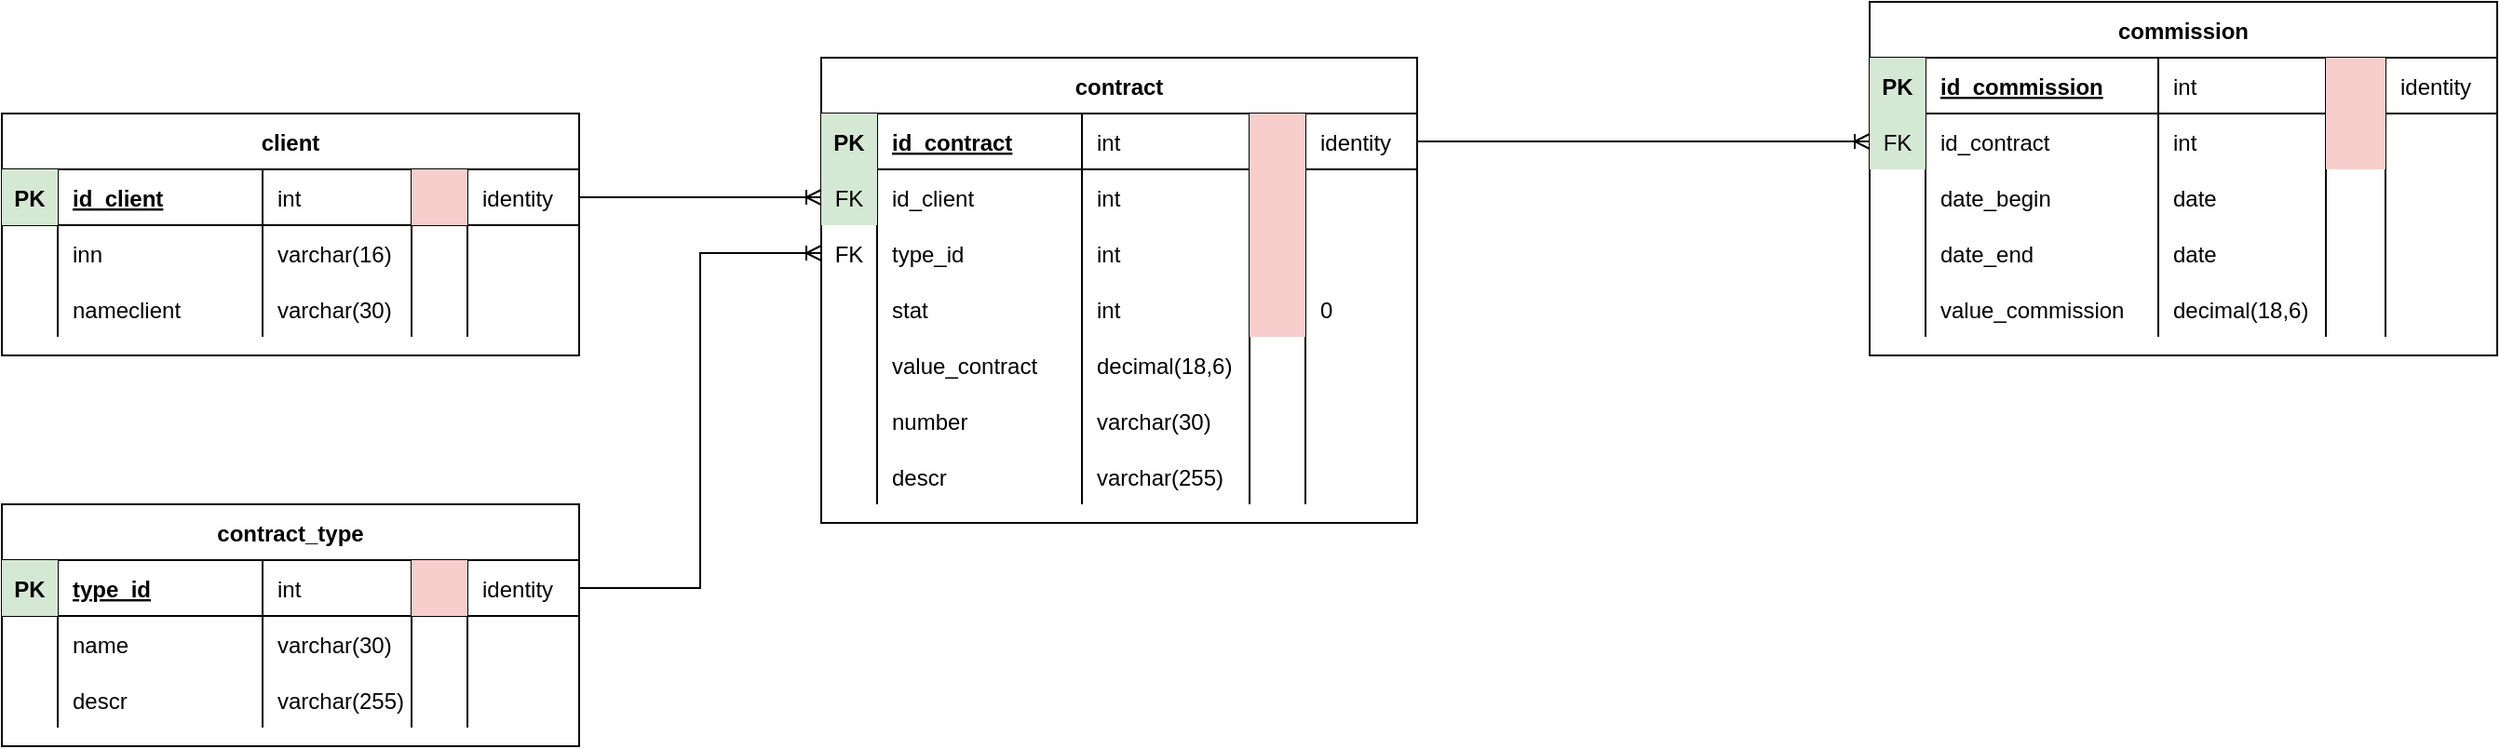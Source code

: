 <mxfile version="14.4.3" type="device"><diagram id="9k2fv5KclRtlIued2Hs8" name="Page-1"><mxGraphModel dx="813" dy="483" grid="1" gridSize="10" guides="1" tooltips="1" connect="1" arrows="1" fold="1" page="1" pageScale="1" pageWidth="850" pageHeight="1100" math="0" shadow="0"><root><mxCell id="0"/><mxCell id="1" parent="0"/><mxCell id="L2WwB42ne7cpkMLbWbpe-1" value="client" style="shape=table;startSize=30;container=1;collapsible=1;childLayout=tableLayout;fixedRows=1;rowLines=0;fontStyle=1;align=center;resizeLast=1;" parent="1" vertex="1"><mxGeometry x="90" y="300" width="310" height="130" as="geometry"/></mxCell><mxCell id="L2WwB42ne7cpkMLbWbpe-2" value="" style="shape=partialRectangle;collapsible=0;dropTarget=0;pointerEvents=0;fillColor=none;top=0;left=0;bottom=1;right=0;points=[[0,0.5],[1,0.5]];portConstraint=eastwest;" parent="L2WwB42ne7cpkMLbWbpe-1" vertex="1"><mxGeometry y="30" width="310" height="30" as="geometry"/></mxCell><mxCell id="L2WwB42ne7cpkMLbWbpe-3" value="PK" style="shape=partialRectangle;connectable=0;fillColor=#d5e8d4;top=0;left=0;bottom=0;right=0;fontStyle=1;overflow=hidden;strokeColor=#82b366;" parent="L2WwB42ne7cpkMLbWbpe-2" vertex="1"><mxGeometry width="30" height="30" as="geometry"/></mxCell><mxCell id="L2WwB42ne7cpkMLbWbpe-4" value="id_client" style="shape=partialRectangle;connectable=0;fillColor=none;top=0;left=0;bottom=0;right=0;align=left;spacingLeft=6;fontStyle=5;overflow=hidden;" parent="L2WwB42ne7cpkMLbWbpe-2" vertex="1"><mxGeometry x="30" width="110" height="30" as="geometry"/></mxCell><mxCell id="L2WwB42ne7cpkMLbWbpe-50" value="int" style="shape=partialRectangle;connectable=0;fillColor=none;top=0;left=0;bottom=0;right=0;align=left;spacingLeft=6;fontStyle=0;overflow=hidden;" parent="L2WwB42ne7cpkMLbWbpe-2" vertex="1"><mxGeometry x="140" width="80" height="30" as="geometry"/></mxCell><mxCell id="L2WwB42ne7cpkMLbWbpe-60" value="" style="shape=partialRectangle;connectable=0;fillColor=#f8cecc;top=0;left=0;bottom=0;right=0;align=left;spacingLeft=6;fontStyle=0;overflow=hidden;strokeColor=#b85450;" parent="L2WwB42ne7cpkMLbWbpe-2" vertex="1"><mxGeometry x="220" width="30" height="30" as="geometry"/></mxCell><mxCell id="z0fEVOChlHUDd8XPqZAE-51" value="identity" style="shape=partialRectangle;connectable=0;top=0;left=0;bottom=0;right=0;align=left;spacingLeft=6;fontStyle=0;overflow=hidden;fillColor=none;" vertex="1" parent="L2WwB42ne7cpkMLbWbpe-2"><mxGeometry x="250" width="60" height="30" as="geometry"/></mxCell><mxCell id="L2WwB42ne7cpkMLbWbpe-5" value="" style="shape=partialRectangle;collapsible=0;dropTarget=0;pointerEvents=0;fillColor=none;top=0;left=0;bottom=0;right=0;points=[[0,0.5],[1,0.5]];portConstraint=eastwest;" parent="L2WwB42ne7cpkMLbWbpe-1" vertex="1"><mxGeometry y="60" width="310" height="30" as="geometry"/></mxCell><mxCell id="L2WwB42ne7cpkMLbWbpe-6" value="" style="shape=partialRectangle;connectable=0;fillColor=none;top=0;left=0;bottom=0;right=0;editable=1;overflow=hidden;" parent="L2WwB42ne7cpkMLbWbpe-5" vertex="1"><mxGeometry width="30" height="30" as="geometry"/></mxCell><mxCell id="L2WwB42ne7cpkMLbWbpe-7" value="inn" style="shape=partialRectangle;connectable=0;fillColor=none;top=0;left=0;bottom=0;right=0;align=left;spacingLeft=6;overflow=hidden;fontStyle=0" parent="L2WwB42ne7cpkMLbWbpe-5" vertex="1"><mxGeometry x="30" width="110" height="30" as="geometry"/></mxCell><mxCell id="L2WwB42ne7cpkMLbWbpe-51" value="varchar(16)" style="shape=partialRectangle;connectable=0;fillColor=none;top=0;left=0;bottom=0;right=0;align=left;spacingLeft=6;overflow=hidden;" parent="L2WwB42ne7cpkMLbWbpe-5" vertex="1"><mxGeometry x="140" width="80" height="30" as="geometry"/></mxCell><mxCell id="L2WwB42ne7cpkMLbWbpe-61" value="" style="shape=partialRectangle;connectable=0;fillColor=none;top=0;left=0;bottom=0;right=0;align=left;spacingLeft=6;overflow=hidden;" parent="L2WwB42ne7cpkMLbWbpe-5" vertex="1"><mxGeometry x="220" width="30" height="30" as="geometry"/></mxCell><mxCell id="z0fEVOChlHUDd8XPqZAE-52" style="shape=partialRectangle;connectable=0;fillColor=none;top=0;left=0;bottom=0;right=0;align=left;spacingLeft=6;overflow=hidden;" vertex="1" parent="L2WwB42ne7cpkMLbWbpe-5"><mxGeometry x="250" width="60" height="30" as="geometry"/></mxCell><mxCell id="L2WwB42ne7cpkMLbWbpe-8" value="" style="shape=partialRectangle;collapsible=0;dropTarget=0;pointerEvents=0;fillColor=none;top=0;left=0;bottom=0;right=0;points=[[0,0.5],[1,0.5]];portConstraint=eastwest;" parent="L2WwB42ne7cpkMLbWbpe-1" vertex="1"><mxGeometry y="90" width="310" height="30" as="geometry"/></mxCell><mxCell id="L2WwB42ne7cpkMLbWbpe-9" value="" style="shape=partialRectangle;connectable=0;fillColor=none;top=0;left=0;bottom=0;right=0;editable=1;overflow=hidden;" parent="L2WwB42ne7cpkMLbWbpe-8" vertex="1"><mxGeometry width="30" height="30" as="geometry"/></mxCell><mxCell id="L2WwB42ne7cpkMLbWbpe-10" value="nameclient" style="shape=partialRectangle;connectable=0;fillColor=none;top=0;left=0;bottom=0;right=0;align=left;spacingLeft=6;overflow=hidden;" parent="L2WwB42ne7cpkMLbWbpe-8" vertex="1"><mxGeometry x="30" width="110" height="30" as="geometry"/></mxCell><mxCell id="L2WwB42ne7cpkMLbWbpe-52" value="varchar(30)" style="shape=partialRectangle;connectable=0;fillColor=none;top=0;left=0;bottom=0;right=0;align=left;spacingLeft=6;overflow=hidden;" parent="L2WwB42ne7cpkMLbWbpe-8" vertex="1"><mxGeometry x="140" width="80" height="30" as="geometry"/></mxCell><mxCell id="L2WwB42ne7cpkMLbWbpe-62" style="shape=partialRectangle;connectable=0;fillColor=none;top=0;left=0;bottom=0;right=0;align=left;spacingLeft=6;overflow=hidden;" parent="L2WwB42ne7cpkMLbWbpe-8" vertex="1"><mxGeometry x="220" width="30" height="30" as="geometry"/></mxCell><mxCell id="z0fEVOChlHUDd8XPqZAE-53" style="shape=partialRectangle;connectable=0;fillColor=none;top=0;left=0;bottom=0;right=0;align=left;spacingLeft=6;overflow=hidden;" vertex="1" parent="L2WwB42ne7cpkMLbWbpe-8"><mxGeometry x="250" width="60" height="30" as="geometry"/></mxCell><mxCell id="L2WwB42ne7cpkMLbWbpe-14" value="contract" style="shape=table;startSize=30;container=1;collapsible=1;childLayout=tableLayout;fixedRows=1;rowLines=0;fontStyle=1;align=center;resizeLast=1;" parent="1" vertex="1"><mxGeometry x="530" y="270" width="320" height="250" as="geometry"/></mxCell><mxCell id="L2WwB42ne7cpkMLbWbpe-15" value="" style="shape=partialRectangle;collapsible=0;dropTarget=0;pointerEvents=0;fillColor=none;top=0;left=0;bottom=1;right=0;points=[[0,0.5],[1,0.5]];portConstraint=eastwest;" parent="L2WwB42ne7cpkMLbWbpe-14" vertex="1"><mxGeometry y="30" width="320" height="30" as="geometry"/></mxCell><mxCell id="L2WwB42ne7cpkMLbWbpe-16" value="PK" style="shape=partialRectangle;connectable=0;fillColor=#d5e8d4;top=0;left=0;bottom=0;right=0;fontStyle=1;overflow=hidden;strokeColor=#82b366;" parent="L2WwB42ne7cpkMLbWbpe-15" vertex="1"><mxGeometry width="30" height="30" as="geometry"/></mxCell><mxCell id="L2WwB42ne7cpkMLbWbpe-17" value="id_contract" style="shape=partialRectangle;connectable=0;fillColor=none;top=0;left=0;bottom=0;right=0;align=left;spacingLeft=6;fontStyle=5;overflow=hidden;" parent="L2WwB42ne7cpkMLbWbpe-15" vertex="1"><mxGeometry x="30" width="110" height="30" as="geometry"/></mxCell><mxCell id="L2WwB42ne7cpkMLbWbpe-54" value="int" style="shape=partialRectangle;connectable=0;fillColor=none;top=0;left=0;bottom=0;right=0;align=left;spacingLeft=6;fontStyle=0;overflow=hidden;" parent="L2WwB42ne7cpkMLbWbpe-15" vertex="1"><mxGeometry x="140" width="90" height="30" as="geometry"/></mxCell><mxCell id="L2WwB42ne7cpkMLbWbpe-64" value="" style="shape=partialRectangle;connectable=0;top=0;left=0;bottom=0;right=0;align=left;spacingLeft=6;fontStyle=0;overflow=hidden;fillColor=#F8CECC;strokeWidth=1;shadow=0;perimeterSpacing=0;" parent="L2WwB42ne7cpkMLbWbpe-15" vertex="1"><mxGeometry x="230" width="30" height="30" as="geometry"/></mxCell><mxCell id="L2WwB42ne7cpkMLbWbpe-70" value="identity" style="shape=partialRectangle;connectable=0;fillColor=none;top=0;left=0;bottom=0;right=0;align=left;spacingLeft=6;fontStyle=0;overflow=hidden;" parent="L2WwB42ne7cpkMLbWbpe-15" vertex="1"><mxGeometry x="260" width="60" height="30" as="geometry"/></mxCell><mxCell id="L2WwB42ne7cpkMLbWbpe-18" value="" style="shape=partialRectangle;collapsible=0;dropTarget=0;pointerEvents=0;fillColor=none;top=0;left=0;bottom=0;right=0;points=[[0,0.5],[1,0.5]];portConstraint=eastwest;" parent="L2WwB42ne7cpkMLbWbpe-14" vertex="1"><mxGeometry y="60" width="320" height="30" as="geometry"/></mxCell><mxCell id="L2WwB42ne7cpkMLbWbpe-19" value="FK" style="shape=partialRectangle;connectable=0;fillColor=#d5e8d4;top=0;left=0;bottom=0;right=0;editable=1;overflow=hidden;strokeColor=#82b366;" parent="L2WwB42ne7cpkMLbWbpe-18" vertex="1"><mxGeometry width="30" height="30" as="geometry"/></mxCell><mxCell id="L2WwB42ne7cpkMLbWbpe-20" value="id_client" style="shape=partialRectangle;connectable=0;fillColor=none;top=0;left=0;bottom=0;right=0;align=left;spacingLeft=6;overflow=hidden;fontStyle=0;labelBackgroundColor=none;labelBorderColor=none;" parent="L2WwB42ne7cpkMLbWbpe-18" vertex="1"><mxGeometry x="30" width="110" height="30" as="geometry"/></mxCell><mxCell id="L2WwB42ne7cpkMLbWbpe-55" value="int" style="shape=partialRectangle;connectable=0;fillColor=none;top=0;left=0;bottom=0;right=0;align=left;spacingLeft=6;overflow=hidden;" parent="L2WwB42ne7cpkMLbWbpe-18" vertex="1"><mxGeometry x="140" width="90" height="30" as="geometry"/></mxCell><mxCell id="L2WwB42ne7cpkMLbWbpe-65" value="" style="shape=partialRectangle;connectable=0;fillColor=#f8cecc;top=0;left=0;bottom=0;right=0;align=left;spacingLeft=6;overflow=hidden;strokeWidth=1;" parent="L2WwB42ne7cpkMLbWbpe-18" vertex="1"><mxGeometry x="230" width="30" height="30" as="geometry"/></mxCell><mxCell id="L2WwB42ne7cpkMLbWbpe-71" style="shape=partialRectangle;connectable=0;fillColor=none;top=0;left=0;bottom=0;right=0;align=left;spacingLeft=6;overflow=hidden;" parent="L2WwB42ne7cpkMLbWbpe-18" vertex="1"><mxGeometry x="260" width="60" height="30" as="geometry"/></mxCell><mxCell id="L2WwB42ne7cpkMLbWbpe-46" value="" style="shape=partialRectangle;collapsible=0;dropTarget=0;pointerEvents=0;fillColor=none;top=0;left=0;bottom=0;right=0;points=[[0,0.5],[1,0.5]];portConstraint=eastwest;" parent="L2WwB42ne7cpkMLbWbpe-14" vertex="1"><mxGeometry y="90" width="320" height="30" as="geometry"/></mxCell><mxCell id="L2WwB42ne7cpkMLbWbpe-47" value="FK" style="shape=partialRectangle;connectable=0;fillColor=none;top=0;left=0;bottom=0;right=0;editable=1;overflow=hidden;" parent="L2WwB42ne7cpkMLbWbpe-46" vertex="1"><mxGeometry width="30" height="30" as="geometry"/></mxCell><mxCell id="L2WwB42ne7cpkMLbWbpe-48" value="type_id" style="shape=partialRectangle;connectable=0;fillColor=none;top=0;left=0;bottom=0;right=0;align=left;spacingLeft=6;overflow=hidden;" parent="L2WwB42ne7cpkMLbWbpe-46" vertex="1"><mxGeometry x="30" width="110" height="30" as="geometry"/></mxCell><mxCell id="L2WwB42ne7cpkMLbWbpe-56" value="int" style="shape=partialRectangle;connectable=0;fillColor=none;top=0;left=0;bottom=0;right=0;align=left;spacingLeft=6;overflow=hidden;" parent="L2WwB42ne7cpkMLbWbpe-46" vertex="1"><mxGeometry x="140" width="90" height="30" as="geometry"/></mxCell><mxCell id="L2WwB42ne7cpkMLbWbpe-66" value="" style="shape=partialRectangle;connectable=0;fillColor=#f8cecc;top=0;left=0;bottom=0;right=0;align=left;spacingLeft=6;overflow=hidden;strokeColor=#b85450;" parent="L2WwB42ne7cpkMLbWbpe-46" vertex="1"><mxGeometry x="230" width="30" height="30" as="geometry"/></mxCell><mxCell id="L2WwB42ne7cpkMLbWbpe-72" style="shape=partialRectangle;connectable=0;fillColor=none;top=0;left=0;bottom=0;right=0;align=left;spacingLeft=6;overflow=hidden;" parent="L2WwB42ne7cpkMLbWbpe-46" vertex="1"><mxGeometry x="260" width="60" height="30" as="geometry"/></mxCell><mxCell id="L2WwB42ne7cpkMLbWbpe-27" value="" style="shape=partialRectangle;collapsible=0;dropTarget=0;pointerEvents=0;fillColor=none;top=0;left=0;bottom=0;right=0;points=[[0,0.5],[1,0.5]];portConstraint=eastwest;" parent="L2WwB42ne7cpkMLbWbpe-14" vertex="1"><mxGeometry y="120" width="320" height="30" as="geometry"/></mxCell><mxCell id="L2WwB42ne7cpkMLbWbpe-28" value="" style="shape=partialRectangle;connectable=0;fillColor=none;top=0;left=0;bottom=0;right=0;editable=1;overflow=hidden;" parent="L2WwB42ne7cpkMLbWbpe-27" vertex="1"><mxGeometry width="30" height="30" as="geometry"/></mxCell><mxCell id="L2WwB42ne7cpkMLbWbpe-29" value="stat" style="shape=partialRectangle;connectable=0;fillColor=none;top=0;left=0;bottom=0;right=0;align=left;spacingLeft=6;overflow=hidden;" parent="L2WwB42ne7cpkMLbWbpe-27" vertex="1"><mxGeometry x="30" width="110" height="30" as="geometry"/></mxCell><mxCell id="L2WwB42ne7cpkMLbWbpe-59" value="int" style="shape=partialRectangle;connectable=0;fillColor=none;top=0;left=0;bottom=0;right=0;align=left;spacingLeft=6;overflow=hidden;" parent="L2WwB42ne7cpkMLbWbpe-27" vertex="1"><mxGeometry x="140" width="90" height="30" as="geometry"/></mxCell><mxCell id="L2WwB42ne7cpkMLbWbpe-69" value="" style="shape=partialRectangle;connectable=0;top=0;left=0;bottom=0;right=0;align=left;spacingLeft=6;overflow=hidden;fillColor=#f8cecc;strokeColor=#b85450;" parent="L2WwB42ne7cpkMLbWbpe-27" vertex="1"><mxGeometry x="230" width="30" height="30" as="geometry"/></mxCell><mxCell id="L2WwB42ne7cpkMLbWbpe-75" value="0" style="shape=partialRectangle;connectable=0;fillColor=none;top=0;left=0;bottom=0;right=0;align=left;spacingLeft=6;overflow=hidden;" parent="L2WwB42ne7cpkMLbWbpe-27" vertex="1"><mxGeometry x="260" width="60" height="30" as="geometry"/></mxCell><mxCell id="L2WwB42ne7cpkMLbWbpe-21" value="" style="shape=partialRectangle;collapsible=0;dropTarget=0;pointerEvents=0;fillColor=none;top=0;left=0;bottom=0;right=0;points=[[0,0.5],[1,0.5]];portConstraint=eastwest;" parent="L2WwB42ne7cpkMLbWbpe-14" vertex="1"><mxGeometry y="150" width="320" height="30" as="geometry"/></mxCell><mxCell id="L2WwB42ne7cpkMLbWbpe-22" value="" style="shape=partialRectangle;connectable=0;fillColor=none;top=0;left=0;bottom=0;right=0;editable=1;overflow=hidden;" parent="L2WwB42ne7cpkMLbWbpe-21" vertex="1"><mxGeometry width="30" height="30" as="geometry"/></mxCell><mxCell id="L2WwB42ne7cpkMLbWbpe-23" value="value_contract" style="shape=partialRectangle;connectable=0;fillColor=none;top=0;left=0;bottom=0;right=0;align=left;spacingLeft=6;overflow=hidden;" parent="L2WwB42ne7cpkMLbWbpe-21" vertex="1"><mxGeometry x="30" width="110" height="30" as="geometry"/></mxCell><mxCell id="L2WwB42ne7cpkMLbWbpe-57" value="decimal(18,6)" style="shape=partialRectangle;connectable=0;fillColor=none;top=0;left=0;bottom=0;right=0;align=left;spacingLeft=6;overflow=hidden;" parent="L2WwB42ne7cpkMLbWbpe-21" vertex="1"><mxGeometry x="140" width="90" height="30" as="geometry"/></mxCell><mxCell id="L2WwB42ne7cpkMLbWbpe-67" value="" style="shape=partialRectangle;connectable=0;fillColor=none;top=0;left=0;bottom=0;right=0;align=left;spacingLeft=6;overflow=hidden;" parent="L2WwB42ne7cpkMLbWbpe-21" vertex="1"><mxGeometry x="230" width="30" height="30" as="geometry"/></mxCell><mxCell id="L2WwB42ne7cpkMLbWbpe-73" value="" style="shape=partialRectangle;connectable=0;fillColor=none;top=0;left=0;bottom=0;right=0;align=left;spacingLeft=6;overflow=hidden;" parent="L2WwB42ne7cpkMLbWbpe-21" vertex="1"><mxGeometry x="260" width="60" height="30" as="geometry"/></mxCell><mxCell id="L2WwB42ne7cpkMLbWbpe-24" value="" style="shape=partialRectangle;collapsible=0;dropTarget=0;pointerEvents=0;fillColor=none;top=0;left=0;bottom=0;right=0;points=[[0,0.5],[1,0.5]];portConstraint=eastwest;" parent="L2WwB42ne7cpkMLbWbpe-14" vertex="1"><mxGeometry y="180" width="320" height="30" as="geometry"/></mxCell><mxCell id="L2WwB42ne7cpkMLbWbpe-25" value="" style="shape=partialRectangle;connectable=0;fillColor=none;top=0;left=0;bottom=0;right=0;editable=1;overflow=hidden;" parent="L2WwB42ne7cpkMLbWbpe-24" vertex="1"><mxGeometry width="30" height="30" as="geometry"/></mxCell><mxCell id="L2WwB42ne7cpkMLbWbpe-26" value="number" style="shape=partialRectangle;connectable=0;fillColor=none;top=0;left=0;bottom=0;right=0;align=left;spacingLeft=6;overflow=hidden;" parent="L2WwB42ne7cpkMLbWbpe-24" vertex="1"><mxGeometry x="30" width="110" height="30" as="geometry"/></mxCell><mxCell id="L2WwB42ne7cpkMLbWbpe-58" value="varchar(30)" style="shape=partialRectangle;connectable=0;fillColor=none;top=0;left=0;bottom=0;right=0;align=left;spacingLeft=6;overflow=hidden;" parent="L2WwB42ne7cpkMLbWbpe-24" vertex="1"><mxGeometry x="140" width="90" height="30" as="geometry"/></mxCell><mxCell id="L2WwB42ne7cpkMLbWbpe-68" style="shape=partialRectangle;connectable=0;fillColor=none;top=0;left=0;bottom=0;right=0;align=left;spacingLeft=6;overflow=hidden;" parent="L2WwB42ne7cpkMLbWbpe-24" vertex="1"><mxGeometry x="230" width="30" height="30" as="geometry"/></mxCell><mxCell id="L2WwB42ne7cpkMLbWbpe-74" style="shape=partialRectangle;connectable=0;fillColor=none;top=0;left=0;bottom=0;right=0;align=left;spacingLeft=6;overflow=hidden;" parent="L2WwB42ne7cpkMLbWbpe-24" vertex="1"><mxGeometry x="260" width="60" height="30" as="geometry"/></mxCell><mxCell id="z0fEVOChlHUDd8XPqZAE-1" style="shape=partialRectangle;collapsible=0;dropTarget=0;pointerEvents=0;fillColor=none;top=0;left=0;bottom=0;right=0;points=[[0,0.5],[1,0.5]];portConstraint=eastwest;" vertex="1" parent="L2WwB42ne7cpkMLbWbpe-14"><mxGeometry y="210" width="320" height="30" as="geometry"/></mxCell><mxCell id="z0fEVOChlHUDd8XPqZAE-2" style="shape=partialRectangle;connectable=0;fillColor=none;top=0;left=0;bottom=0;right=0;editable=1;overflow=hidden;" vertex="1" parent="z0fEVOChlHUDd8XPqZAE-1"><mxGeometry width="30" height="30" as="geometry"/></mxCell><mxCell id="z0fEVOChlHUDd8XPqZAE-3" value="descr" style="shape=partialRectangle;connectable=0;fillColor=none;top=0;left=0;bottom=0;right=0;align=left;spacingLeft=6;overflow=hidden;" vertex="1" parent="z0fEVOChlHUDd8XPqZAE-1"><mxGeometry x="30" width="110" height="30" as="geometry"/></mxCell><mxCell id="z0fEVOChlHUDd8XPqZAE-4" value="varchar(255)" style="shape=partialRectangle;connectable=0;fillColor=none;top=0;left=0;bottom=0;right=0;align=left;spacingLeft=6;overflow=hidden;" vertex="1" parent="z0fEVOChlHUDd8XPqZAE-1"><mxGeometry x="140" width="90" height="30" as="geometry"/></mxCell><mxCell id="z0fEVOChlHUDd8XPqZAE-5" style="shape=partialRectangle;connectable=0;fillColor=none;top=0;left=0;bottom=0;right=0;align=left;spacingLeft=6;overflow=hidden;" vertex="1" parent="z0fEVOChlHUDd8XPqZAE-1"><mxGeometry x="230" width="30" height="30" as="geometry"/></mxCell><mxCell id="z0fEVOChlHUDd8XPqZAE-6" style="shape=partialRectangle;connectable=0;fillColor=none;top=0;left=0;bottom=0;right=0;align=left;spacingLeft=6;overflow=hidden;" vertex="1" parent="z0fEVOChlHUDd8XPqZAE-1"><mxGeometry x="260" width="60" height="30" as="geometry"/></mxCell><mxCell id="L2WwB42ne7cpkMLbWbpe-49" value="" style="edgeStyle=orthogonalEdgeStyle;fontSize=12;html=1;endArrow=ERoneToMany;rounded=0;" parent="1" source="L2WwB42ne7cpkMLbWbpe-2" target="L2WwB42ne7cpkMLbWbpe-18" edge="1"><mxGeometry width="100" height="100" relative="1" as="geometry"><mxPoint x="400" y="470" as="sourcePoint"/><mxPoint x="500" y="370" as="targetPoint"/></mxGeometry></mxCell><mxCell id="z0fEVOChlHUDd8XPqZAE-7" value="commission" style="shape=table;startSize=30;container=1;collapsible=1;childLayout=tableLayout;fixedRows=1;rowLines=0;fontStyle=1;align=center;resizeLast=1;" vertex="1" parent="1"><mxGeometry x="1093" y="240" width="337" height="190" as="geometry"/></mxCell><mxCell id="z0fEVOChlHUDd8XPqZAE-8" value="" style="shape=partialRectangle;collapsible=0;dropTarget=0;pointerEvents=0;fillColor=none;top=0;left=0;bottom=1;right=0;points=[[0,0.5],[1,0.5]];portConstraint=eastwest;" vertex="1" parent="z0fEVOChlHUDd8XPqZAE-7"><mxGeometry y="30" width="337" height="30" as="geometry"/></mxCell><mxCell id="z0fEVOChlHUDd8XPqZAE-9" value="PK" style="shape=partialRectangle;connectable=0;fillColor=#d5e8d4;top=0;left=0;bottom=0;right=0;fontStyle=1;overflow=hidden;strokeColor=#82b366;" vertex="1" parent="z0fEVOChlHUDd8XPqZAE-8"><mxGeometry width="30" height="30" as="geometry"/></mxCell><mxCell id="z0fEVOChlHUDd8XPqZAE-10" value="id_commission" style="shape=partialRectangle;connectable=0;fillColor=none;top=0;left=0;bottom=0;right=0;align=left;spacingLeft=6;fontStyle=5;overflow=hidden;" vertex="1" parent="z0fEVOChlHUDd8XPqZAE-8"><mxGeometry x="30" width="125" height="30" as="geometry"/></mxCell><mxCell id="z0fEVOChlHUDd8XPqZAE-11" value="int" style="shape=partialRectangle;connectable=0;fillColor=none;top=0;left=0;bottom=0;right=0;align=left;spacingLeft=6;fontStyle=0;overflow=hidden;" vertex="1" parent="z0fEVOChlHUDd8XPqZAE-8"><mxGeometry x="155" width="90" height="30" as="geometry"/></mxCell><mxCell id="z0fEVOChlHUDd8XPqZAE-12" value="" style="shape=partialRectangle;connectable=0;fillColor=#f8cecc;top=0;left=0;bottom=0;right=0;align=left;spacingLeft=6;fontStyle=0;overflow=hidden;strokeColor=#b85450;" vertex="1" parent="z0fEVOChlHUDd8XPqZAE-8"><mxGeometry x="245" width="32" height="30" as="geometry"/></mxCell><mxCell id="z0fEVOChlHUDd8XPqZAE-13" value="identity" style="shape=partialRectangle;connectable=0;fillColor=none;top=0;left=0;bottom=0;right=0;align=left;spacingLeft=6;fontStyle=0;overflow=hidden;" vertex="1" parent="z0fEVOChlHUDd8XPqZAE-8"><mxGeometry x="277" width="60" height="30" as="geometry"/></mxCell><mxCell id="z0fEVOChlHUDd8XPqZAE-14" value="" style="shape=partialRectangle;collapsible=0;dropTarget=0;pointerEvents=0;fillColor=none;top=0;left=0;bottom=0;right=0;points=[[0,0.5],[1,0.5]];portConstraint=eastwest;" vertex="1" parent="z0fEVOChlHUDd8XPqZAE-7"><mxGeometry y="60" width="337" height="30" as="geometry"/></mxCell><mxCell id="z0fEVOChlHUDd8XPqZAE-15" value="FK" style="shape=partialRectangle;connectable=0;fillColor=#d5e8d4;top=0;left=0;bottom=0;right=0;editable=1;overflow=hidden;strokeColor=#82b366;" vertex="1" parent="z0fEVOChlHUDd8XPqZAE-14"><mxGeometry width="30" height="30" as="geometry"/></mxCell><mxCell id="z0fEVOChlHUDd8XPqZAE-16" value="id_contract" style="shape=partialRectangle;connectable=0;fillColor=none;top=0;left=0;bottom=0;right=0;align=left;spacingLeft=6;overflow=hidden;fontStyle=0;labelBackgroundColor=none;labelBorderColor=none;" vertex="1" parent="z0fEVOChlHUDd8XPqZAE-14"><mxGeometry x="30" width="125" height="30" as="geometry"/></mxCell><mxCell id="z0fEVOChlHUDd8XPqZAE-17" value="int" style="shape=partialRectangle;connectable=0;fillColor=none;top=0;left=0;bottom=0;right=0;align=left;spacingLeft=6;overflow=hidden;" vertex="1" parent="z0fEVOChlHUDd8XPqZAE-14"><mxGeometry x="155" width="90" height="30" as="geometry"/></mxCell><mxCell id="z0fEVOChlHUDd8XPqZAE-18" value="" style="shape=partialRectangle;connectable=0;fillColor=#f8cecc;top=0;left=0;bottom=0;right=0;align=left;spacingLeft=6;overflow=hidden;strokeColor=#b85450;" vertex="1" parent="z0fEVOChlHUDd8XPqZAE-14"><mxGeometry x="245" width="32" height="30" as="geometry"/></mxCell><mxCell id="z0fEVOChlHUDd8XPqZAE-19" style="shape=partialRectangle;connectable=0;fillColor=none;top=0;left=0;bottom=0;right=0;align=left;spacingLeft=6;overflow=hidden;" vertex="1" parent="z0fEVOChlHUDd8XPqZAE-14"><mxGeometry x="277" width="60" height="30" as="geometry"/></mxCell><mxCell id="z0fEVOChlHUDd8XPqZAE-26" value="" style="shape=partialRectangle;collapsible=0;dropTarget=0;pointerEvents=0;fillColor=none;top=0;left=0;bottom=0;right=0;points=[[0,0.5],[1,0.5]];portConstraint=eastwest;" vertex="1" parent="z0fEVOChlHUDd8XPqZAE-7"><mxGeometry y="90" width="337" height="30" as="geometry"/></mxCell><mxCell id="z0fEVOChlHUDd8XPqZAE-27" value="" style="shape=partialRectangle;connectable=0;fillColor=none;top=0;left=0;bottom=0;right=0;editable=1;overflow=hidden;" vertex="1" parent="z0fEVOChlHUDd8XPqZAE-26"><mxGeometry width="30" height="30" as="geometry"/></mxCell><mxCell id="z0fEVOChlHUDd8XPqZAE-28" value="date_begin" style="shape=partialRectangle;connectable=0;fillColor=none;top=0;left=0;bottom=0;right=0;align=left;spacingLeft=6;overflow=hidden;" vertex="1" parent="z0fEVOChlHUDd8XPqZAE-26"><mxGeometry x="30" width="125" height="30" as="geometry"/></mxCell><mxCell id="z0fEVOChlHUDd8XPqZAE-29" value="date" style="shape=partialRectangle;connectable=0;fillColor=none;top=0;left=0;bottom=0;right=0;align=left;spacingLeft=6;overflow=hidden;" vertex="1" parent="z0fEVOChlHUDd8XPqZAE-26"><mxGeometry x="155" width="90" height="30" as="geometry"/></mxCell><mxCell id="z0fEVOChlHUDd8XPqZAE-30" value="" style="shape=partialRectangle;connectable=0;fillColor=none;top=0;left=0;bottom=0;right=0;align=left;spacingLeft=6;overflow=hidden;" vertex="1" parent="z0fEVOChlHUDd8XPqZAE-26"><mxGeometry x="245" width="32" height="30" as="geometry"/></mxCell><mxCell id="z0fEVOChlHUDd8XPqZAE-31" value="" style="shape=partialRectangle;connectable=0;fillColor=none;top=0;left=0;bottom=0;right=0;align=left;spacingLeft=6;overflow=hidden;" vertex="1" parent="z0fEVOChlHUDd8XPqZAE-26"><mxGeometry x="277" width="60" height="30" as="geometry"/></mxCell><mxCell id="z0fEVOChlHUDd8XPqZAE-32" value="" style="shape=partialRectangle;collapsible=0;dropTarget=0;pointerEvents=0;fillColor=none;top=0;left=0;bottom=0;right=0;points=[[0,0.5],[1,0.5]];portConstraint=eastwest;" vertex="1" parent="z0fEVOChlHUDd8XPqZAE-7"><mxGeometry y="120" width="337" height="30" as="geometry"/></mxCell><mxCell id="z0fEVOChlHUDd8XPqZAE-33" value="" style="shape=partialRectangle;connectable=0;fillColor=none;top=0;left=0;bottom=0;right=0;editable=1;overflow=hidden;" vertex="1" parent="z0fEVOChlHUDd8XPqZAE-32"><mxGeometry width="30" height="30" as="geometry"/></mxCell><mxCell id="z0fEVOChlHUDd8XPqZAE-34" value="date_end" style="shape=partialRectangle;connectable=0;fillColor=none;top=0;left=0;bottom=0;right=0;align=left;spacingLeft=6;overflow=hidden;" vertex="1" parent="z0fEVOChlHUDd8XPqZAE-32"><mxGeometry x="30" width="125" height="30" as="geometry"/></mxCell><mxCell id="z0fEVOChlHUDd8XPqZAE-35" value="date" style="shape=partialRectangle;connectable=0;fillColor=none;top=0;left=0;bottom=0;right=0;align=left;spacingLeft=6;overflow=hidden;" vertex="1" parent="z0fEVOChlHUDd8XPqZAE-32"><mxGeometry x="155" width="90" height="30" as="geometry"/></mxCell><mxCell id="z0fEVOChlHUDd8XPqZAE-36" value="" style="shape=partialRectangle;connectable=0;fillColor=none;top=0;left=0;bottom=0;right=0;align=left;spacingLeft=6;overflow=hidden;" vertex="1" parent="z0fEVOChlHUDd8XPqZAE-32"><mxGeometry x="245" width="32" height="30" as="geometry"/></mxCell><mxCell id="z0fEVOChlHUDd8XPqZAE-37" value="" style="shape=partialRectangle;connectable=0;fillColor=none;top=0;left=0;bottom=0;right=0;align=left;spacingLeft=6;overflow=hidden;" vertex="1" parent="z0fEVOChlHUDd8XPqZAE-32"><mxGeometry x="277" width="60" height="30" as="geometry"/></mxCell><mxCell id="z0fEVOChlHUDd8XPqZAE-38" value="" style="shape=partialRectangle;collapsible=0;dropTarget=0;pointerEvents=0;fillColor=none;top=0;left=0;bottom=0;right=0;points=[[0,0.5],[1,0.5]];portConstraint=eastwest;" vertex="1" parent="z0fEVOChlHUDd8XPqZAE-7"><mxGeometry y="150" width="337" height="30" as="geometry"/></mxCell><mxCell id="z0fEVOChlHUDd8XPqZAE-39" value="" style="shape=partialRectangle;connectable=0;fillColor=none;top=0;left=0;bottom=0;right=0;editable=1;overflow=hidden;" vertex="1" parent="z0fEVOChlHUDd8XPqZAE-38"><mxGeometry width="30" height="30" as="geometry"/></mxCell><mxCell id="z0fEVOChlHUDd8XPqZAE-40" value="value_commission" style="shape=partialRectangle;connectable=0;fillColor=none;top=0;left=0;bottom=0;right=0;align=left;spacingLeft=6;overflow=hidden;" vertex="1" parent="z0fEVOChlHUDd8XPqZAE-38"><mxGeometry x="30" width="125" height="30" as="geometry"/></mxCell><mxCell id="z0fEVOChlHUDd8XPqZAE-41" value="decimal(18,6)" style="shape=partialRectangle;connectable=0;fillColor=none;top=0;left=0;bottom=0;right=0;align=left;spacingLeft=6;overflow=hidden;" vertex="1" parent="z0fEVOChlHUDd8XPqZAE-38"><mxGeometry x="155" width="90" height="30" as="geometry"/></mxCell><mxCell id="z0fEVOChlHUDd8XPqZAE-42" style="shape=partialRectangle;connectable=0;fillColor=none;top=0;left=0;bottom=0;right=0;align=left;spacingLeft=6;overflow=hidden;" vertex="1" parent="z0fEVOChlHUDd8XPqZAE-38"><mxGeometry x="245" width="32" height="30" as="geometry"/></mxCell><mxCell id="z0fEVOChlHUDd8XPqZAE-43" style="shape=partialRectangle;connectable=0;fillColor=none;top=0;left=0;bottom=0;right=0;align=left;spacingLeft=6;overflow=hidden;" vertex="1" parent="z0fEVOChlHUDd8XPqZAE-38"><mxGeometry x="277" width="60" height="30" as="geometry"/></mxCell><mxCell id="z0fEVOChlHUDd8XPqZAE-50" value="" style="edgeStyle=orthogonalEdgeStyle;fontSize=12;html=1;endArrow=ERoneToMany;rounded=0;" edge="1" parent="1" source="L2WwB42ne7cpkMLbWbpe-15" target="z0fEVOChlHUDd8XPqZAE-14"><mxGeometry width="100" height="100" relative="1" as="geometry"><mxPoint x="890" y="680" as="sourcePoint"/><mxPoint x="990" y="580" as="targetPoint"/></mxGeometry></mxCell><mxCell id="z0fEVOChlHUDd8XPqZAE-54" value="contract_type" style="shape=table;startSize=30;container=1;collapsible=1;childLayout=tableLayout;fixedRows=1;rowLines=0;fontStyle=1;align=center;resizeLast=1;" vertex="1" parent="1"><mxGeometry x="90" y="510" width="310" height="130" as="geometry"/></mxCell><mxCell id="z0fEVOChlHUDd8XPqZAE-55" value="" style="shape=partialRectangle;collapsible=0;dropTarget=0;pointerEvents=0;fillColor=none;top=0;left=0;bottom=1;right=0;points=[[0,0.5],[1,0.5]];portConstraint=eastwest;" vertex="1" parent="z0fEVOChlHUDd8XPqZAE-54"><mxGeometry y="30" width="310" height="30" as="geometry"/></mxCell><mxCell id="z0fEVOChlHUDd8XPqZAE-56" value="PK" style="shape=partialRectangle;connectable=0;fillColor=#d5e8d4;top=0;left=0;bottom=0;right=0;fontStyle=1;overflow=hidden;strokeColor=#82b366;" vertex="1" parent="z0fEVOChlHUDd8XPqZAE-55"><mxGeometry width="30" height="30" as="geometry"/></mxCell><mxCell id="z0fEVOChlHUDd8XPqZAE-57" value="type_id" style="shape=partialRectangle;connectable=0;fillColor=none;top=0;left=0;bottom=0;right=0;align=left;spacingLeft=6;fontStyle=5;overflow=hidden;" vertex="1" parent="z0fEVOChlHUDd8XPqZAE-55"><mxGeometry x="30" width="110" height="30" as="geometry"/></mxCell><mxCell id="z0fEVOChlHUDd8XPqZAE-58" value="int" style="shape=partialRectangle;connectable=0;fillColor=none;top=0;left=0;bottom=0;right=0;align=left;spacingLeft=6;fontStyle=0;overflow=hidden;" vertex="1" parent="z0fEVOChlHUDd8XPqZAE-55"><mxGeometry x="140" width="80" height="30" as="geometry"/></mxCell><mxCell id="z0fEVOChlHUDd8XPqZAE-59" value="" style="shape=partialRectangle;connectable=0;fillColor=#f8cecc;top=0;left=0;bottom=0;right=0;align=left;spacingLeft=6;fontStyle=0;overflow=hidden;strokeColor=#b85450;" vertex="1" parent="z0fEVOChlHUDd8XPqZAE-55"><mxGeometry x="220" width="30" height="30" as="geometry"/></mxCell><mxCell id="z0fEVOChlHUDd8XPqZAE-60" value="identity" style="shape=partialRectangle;connectable=0;top=0;left=0;bottom=0;right=0;align=left;spacingLeft=6;fontStyle=0;overflow=hidden;fillColor=none;" vertex="1" parent="z0fEVOChlHUDd8XPqZAE-55"><mxGeometry x="250" width="60" height="30" as="geometry"/></mxCell><mxCell id="z0fEVOChlHUDd8XPqZAE-67" value="" style="shape=partialRectangle;collapsible=0;dropTarget=0;pointerEvents=0;fillColor=none;top=0;left=0;bottom=0;right=0;points=[[0,0.5],[1,0.5]];portConstraint=eastwest;" vertex="1" parent="z0fEVOChlHUDd8XPqZAE-54"><mxGeometry y="60" width="310" height="30" as="geometry"/></mxCell><mxCell id="z0fEVOChlHUDd8XPqZAE-68" value="" style="shape=partialRectangle;connectable=0;fillColor=none;top=0;left=0;bottom=0;right=0;editable=1;overflow=hidden;" vertex="1" parent="z0fEVOChlHUDd8XPqZAE-67"><mxGeometry width="30" height="30" as="geometry"/></mxCell><mxCell id="z0fEVOChlHUDd8XPqZAE-69" value="name" style="shape=partialRectangle;connectable=0;fillColor=none;top=0;left=0;bottom=0;right=0;align=left;spacingLeft=6;overflow=hidden;" vertex="1" parent="z0fEVOChlHUDd8XPqZAE-67"><mxGeometry x="30" width="110" height="30" as="geometry"/></mxCell><mxCell id="z0fEVOChlHUDd8XPqZAE-70" value="varchar(30)" style="shape=partialRectangle;connectable=0;fillColor=none;top=0;left=0;bottom=0;right=0;align=left;spacingLeft=6;overflow=hidden;" vertex="1" parent="z0fEVOChlHUDd8XPqZAE-67"><mxGeometry x="140" width="80" height="30" as="geometry"/></mxCell><mxCell id="z0fEVOChlHUDd8XPqZAE-71" style="shape=partialRectangle;connectable=0;fillColor=none;top=0;left=0;bottom=0;right=0;align=left;spacingLeft=6;overflow=hidden;" vertex="1" parent="z0fEVOChlHUDd8XPqZAE-67"><mxGeometry x="220" width="30" height="30" as="geometry"/></mxCell><mxCell id="z0fEVOChlHUDd8XPqZAE-72" style="shape=partialRectangle;connectable=0;fillColor=none;top=0;left=0;bottom=0;right=0;align=left;spacingLeft=6;overflow=hidden;" vertex="1" parent="z0fEVOChlHUDd8XPqZAE-67"><mxGeometry x="250" width="60" height="30" as="geometry"/></mxCell><mxCell id="z0fEVOChlHUDd8XPqZAE-61" value="" style="shape=partialRectangle;collapsible=0;dropTarget=0;pointerEvents=0;fillColor=none;top=0;left=0;bottom=0;right=0;points=[[0,0.5],[1,0.5]];portConstraint=eastwest;" vertex="1" parent="z0fEVOChlHUDd8XPqZAE-54"><mxGeometry y="90" width="310" height="30" as="geometry"/></mxCell><mxCell id="z0fEVOChlHUDd8XPqZAE-62" value="" style="shape=partialRectangle;connectable=0;fillColor=none;top=0;left=0;bottom=0;right=0;editable=1;overflow=hidden;" vertex="1" parent="z0fEVOChlHUDd8XPqZAE-61"><mxGeometry width="30" height="30" as="geometry"/></mxCell><mxCell id="z0fEVOChlHUDd8XPqZAE-63" value="descr" style="shape=partialRectangle;connectable=0;fillColor=none;top=0;left=0;bottom=0;right=0;align=left;spacingLeft=6;overflow=hidden;fontStyle=0" vertex="1" parent="z0fEVOChlHUDd8XPqZAE-61"><mxGeometry x="30" width="110" height="30" as="geometry"/></mxCell><mxCell id="z0fEVOChlHUDd8XPqZAE-64" value="varchar(255)" style="shape=partialRectangle;connectable=0;fillColor=none;top=0;left=0;bottom=0;right=0;align=left;spacingLeft=6;overflow=hidden;" vertex="1" parent="z0fEVOChlHUDd8XPqZAE-61"><mxGeometry x="140" width="80" height="30" as="geometry"/></mxCell><mxCell id="z0fEVOChlHUDd8XPqZAE-65" value="" style="shape=partialRectangle;connectable=0;fillColor=none;top=0;left=0;bottom=0;right=0;align=left;spacingLeft=6;overflow=hidden;" vertex="1" parent="z0fEVOChlHUDd8XPqZAE-61"><mxGeometry x="220" width="30" height="30" as="geometry"/></mxCell><mxCell id="z0fEVOChlHUDd8XPqZAE-66" style="shape=partialRectangle;connectable=0;fillColor=none;top=0;left=0;bottom=0;right=0;align=left;spacingLeft=6;overflow=hidden;" vertex="1" parent="z0fEVOChlHUDd8XPqZAE-61"><mxGeometry x="250" width="60" height="30" as="geometry"/></mxCell><mxCell id="z0fEVOChlHUDd8XPqZAE-73" value="" style="edgeStyle=orthogonalEdgeStyle;fontSize=12;html=1;endArrow=ERoneToMany;rounded=0;" edge="1" parent="1" source="z0fEVOChlHUDd8XPqZAE-55" target="L2WwB42ne7cpkMLbWbpe-46"><mxGeometry width="100" height="100" relative="1" as="geometry"><mxPoint x="410" y="355" as="sourcePoint"/><mxPoint x="540" y="355" as="targetPoint"/></mxGeometry></mxCell></root></mxGraphModel></diagram></mxfile>